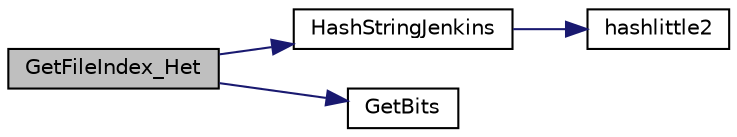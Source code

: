 digraph G
{
  edge [fontname="Helvetica",fontsize="10",labelfontname="Helvetica",labelfontsize="10"];
  node [fontname="Helvetica",fontsize="10",shape=record];
  rankdir="LR";
  Node1 [label="GetFileIndex_Het",height=0.2,width=0.4,color="black", fillcolor="grey75", style="filled" fontcolor="black"];
  Node1 -> Node2 [color="midnightblue",fontsize="10",style="solid",fontname="Helvetica"];
  Node2 [label="HashStringJenkins",height=0.2,width=0.4,color="black", fillcolor="white", style="filled",URL="$_s_base_common_8cpp.html#a7c410e53e1793314064827d095ba86ce"];
  Node2 -> Node3 [color="midnightblue",fontsize="10",style="solid",fontname="Helvetica"];
  Node3 [label="hashlittle2",height=0.2,width=0.4,color="black", fillcolor="white", style="filled",URL="$lookup_8h.html#a28bbffa78951ac929184f31d92a05388"];
  Node1 -> Node4 [color="midnightblue",fontsize="10",style="solid",fontname="Helvetica"];
  Node4 [label="GetBits",height=0.2,width=0.4,color="black", fillcolor="white", style="filled",URL="$_s_base_file_table_8cpp.html#a8b7cf3b06d4cc7779a95a0ef92172269"];
}
